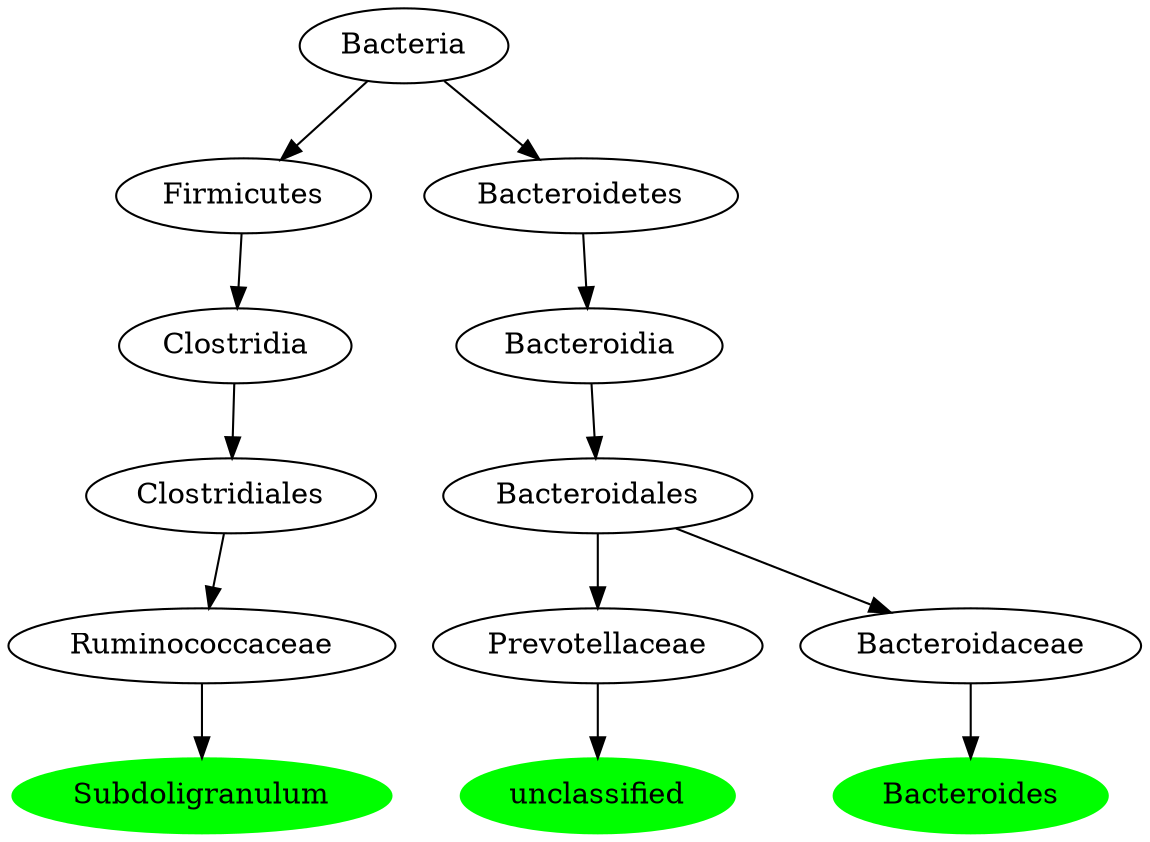 digraph G { 
	RuminococcaceaeSubdoligranulum [label="Subdoligranulum", color="green", style=filled];
	ClostridialesRuminococcaceae [label="Ruminococcaceae"];
	RuminococcaceaeSubdoligranulum [label="Subdoligranulum"];
	ClostridialesRuminococcaceae -> RuminococcaceaeSubdoligranulum;
	ClostridiaClostridiales [label="Clostridiales"];
	ClostridialesRuminococcaceae [label="Ruminococcaceae"];
	ClostridiaClostridiales -> ClostridialesRuminococcaceae;
	FirmicutesClostridia [label="Clostridia"];
	ClostridiaClostridiales [label="Clostridiales"];
	FirmicutesClostridia -> ClostridiaClostridiales;
	BacteriaFirmicutes [label="Firmicutes"];
	FirmicutesClostridia [label="Clostridia"];
	BacteriaFirmicutes -> FirmicutesClostridia;
	Bacteria [label="Bacteria"];
	BacteriaFirmicutes [label="Firmicutes"];
	Bacteria -> BacteriaFirmicutes;
	Prevotellaceaeunclassified [label="unclassified", color="green", style=filled];
	BacteroidalesPrevotellaceae [label="Prevotellaceae"];
	Prevotellaceaeunclassified [label="unclassified"];
	BacteroidalesPrevotellaceae -> Prevotellaceaeunclassified;
	BacteroidiaBacteroidales [label="Bacteroidales"];
	BacteroidalesPrevotellaceae [label="Prevotellaceae"];
	BacteroidiaBacteroidales -> BacteroidalesPrevotellaceae;
	BacteroidetesBacteroidia [label="Bacteroidia"];
	BacteroidiaBacteroidales [label="Bacteroidales"];
	BacteroidetesBacteroidia -> BacteroidiaBacteroidales;
	BacteriaBacteroidetes [label="Bacteroidetes"];
	BacteroidetesBacteroidia [label="Bacteroidia"];
	BacteriaBacteroidetes -> BacteroidetesBacteroidia;
	Bacteria [label="Bacteria"];
	BacteriaBacteroidetes [label="Bacteroidetes"];
	Bacteria -> BacteriaBacteroidetes;
	BacteroidaceaeBacteroides [label="Bacteroides", color="green", style=filled];
	BacteroidalesBacteroidaceae [label="Bacteroidaceae"];
	BacteroidaceaeBacteroides [label="Bacteroides"];
	BacteroidalesBacteroidaceae -> BacteroidaceaeBacteroides;
	BacteroidiaBacteroidales [label="Bacteroidales"];
	BacteroidalesBacteroidaceae [label="Bacteroidaceae"];
	BacteroidiaBacteroidales -> BacteroidalesBacteroidaceae;

 }